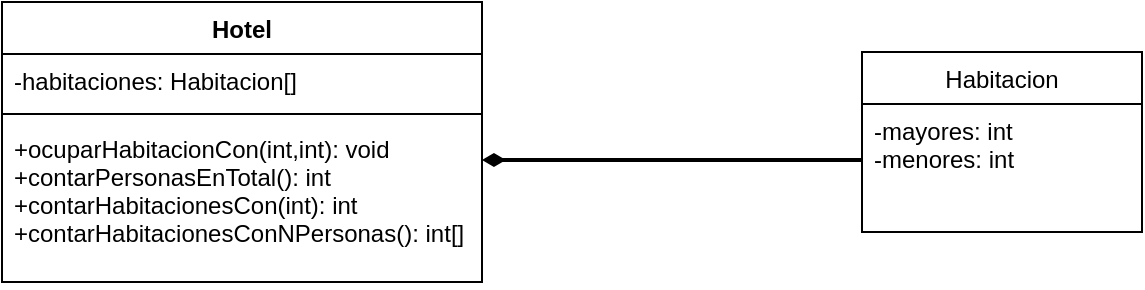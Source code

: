 <mxfile version="15.4.0" type="google"><diagram id="8h_-aU2MobxUw5pOTsMw" name="Page-1"><mxGraphModel dx="782" dy="449" grid="1" gridSize="10" guides="1" tooltips="1" connect="1" arrows="1" fold="1" page="1" pageScale="1" pageWidth="850" pageHeight="1100" math="0" shadow="0"><root><mxCell id="0"/><mxCell id="1" parent="0"/><mxCell id="lNTr0uB5RW631sUmmETq-1" value="Hotel" style="swimlane;fontStyle=1;align=center;verticalAlign=top;childLayout=stackLayout;horizontal=1;startSize=26;horizontalStack=0;resizeParent=1;resizeParentMax=0;resizeLast=0;collapsible=1;marginBottom=0;" vertex="1" parent="1"><mxGeometry x="100" y="93" width="240" height="140" as="geometry"/></mxCell><mxCell id="lNTr0uB5RW631sUmmETq-2" value="-habitaciones: Habitacion[]" style="text;strokeColor=none;fillColor=none;align=left;verticalAlign=top;spacingLeft=4;spacingRight=4;overflow=hidden;rotatable=0;points=[[0,0.5],[1,0.5]];portConstraint=eastwest;" vertex="1" parent="lNTr0uB5RW631sUmmETq-1"><mxGeometry y="26" width="240" height="26" as="geometry"/></mxCell><mxCell id="lNTr0uB5RW631sUmmETq-3" value="" style="line;strokeWidth=1;fillColor=none;align=left;verticalAlign=middle;spacingTop=-1;spacingLeft=3;spacingRight=3;rotatable=0;labelPosition=right;points=[];portConstraint=eastwest;" vertex="1" parent="lNTr0uB5RW631sUmmETq-1"><mxGeometry y="52" width="240" height="8" as="geometry"/></mxCell><mxCell id="lNTr0uB5RW631sUmmETq-4" value="+ocuparHabitacionCon(int,int): void&#10;+contarPersonasEnTotal(): int&#10;+contarHabitacionesCon(int): int&#10;+contarHabitacionesConNPersonas(): int[]" style="text;strokeColor=none;fillColor=none;align=left;verticalAlign=top;spacingLeft=4;spacingRight=4;overflow=hidden;rotatable=0;points=[[0,0.5],[1,0.5]];portConstraint=eastwest;" vertex="1" parent="lNTr0uB5RW631sUmmETq-1"><mxGeometry y="60" width="240" height="80" as="geometry"/></mxCell><mxCell id="lNTr0uB5RW631sUmmETq-13" style="edgeStyle=orthogonalEdgeStyle;rounded=0;orthogonalLoop=1;jettySize=auto;html=1;endArrow=diamondThin;endFill=1;strokeWidth=2;" edge="1" parent="1" source="lNTr0uB5RW631sUmmETq-9"><mxGeometry relative="1" as="geometry"><mxPoint x="340" y="172" as="targetPoint"/><Array as="points"><mxPoint x="500" y="172"/><mxPoint x="500" y="172"/></Array></mxGeometry></mxCell><mxCell id="lNTr0uB5RW631sUmmETq-9" value="Habitacion" style="swimlane;fontStyle=0;childLayout=stackLayout;horizontal=1;startSize=26;fillColor=none;horizontalStack=0;resizeParent=1;resizeParentMax=0;resizeLast=0;collapsible=1;marginBottom=0;" vertex="1" parent="1"><mxGeometry x="530" y="118" width="140" height="90" as="geometry"/></mxCell><mxCell id="lNTr0uB5RW631sUmmETq-10" value="-mayores: int&#10;-menores: int" style="text;strokeColor=none;fillColor=none;align=left;verticalAlign=top;spacingLeft=4;spacingRight=4;overflow=hidden;rotatable=0;points=[[0,0.5],[1,0.5]];portConstraint=eastwest;" vertex="1" parent="lNTr0uB5RW631sUmmETq-9"><mxGeometry y="26" width="140" height="64" as="geometry"/></mxCell></root></mxGraphModel></diagram></mxfile>